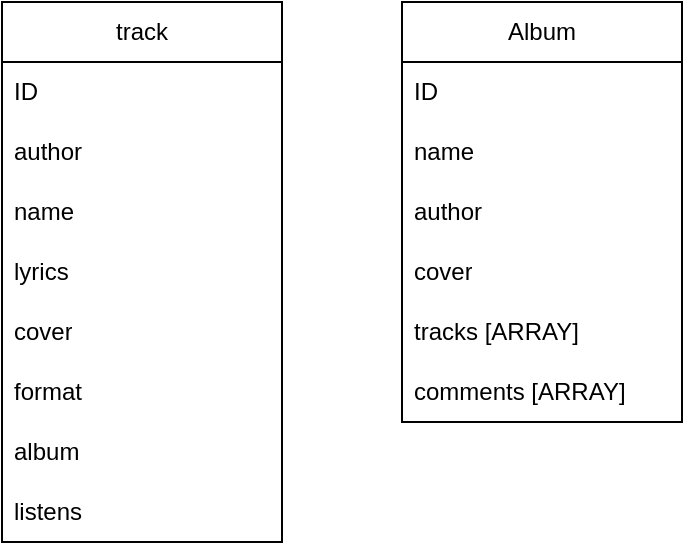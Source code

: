 <mxfile version="20.8.18" type="device"><diagram name="Страница 1" id="7rbGyOH3_XMQAQO419me"><mxGraphModel dx="880" dy="484" grid="1" gridSize="10" guides="1" tooltips="1" connect="1" arrows="1" fold="1" page="1" pageScale="1" pageWidth="827" pageHeight="1169" math="0" shadow="0"><root><mxCell id="0"/><mxCell id="1" parent="0"/><mxCell id="gIcCTwXVn5VaBc8fsnte-1" value="track" style="swimlane;fontStyle=0;childLayout=stackLayout;horizontal=1;startSize=30;horizontalStack=0;resizeParent=1;resizeParentMax=0;resizeLast=0;collapsible=1;marginBottom=0;whiteSpace=wrap;html=1;" parent="1" vertex="1"><mxGeometry x="120" y="120" width="140" height="270" as="geometry"/></mxCell><mxCell id="gIcCTwXVn5VaBc8fsnte-2" value="ID" style="text;strokeColor=none;fillColor=none;align=left;verticalAlign=middle;spacingLeft=4;spacingRight=4;overflow=hidden;points=[[0,0.5],[1,0.5]];portConstraint=eastwest;rotatable=0;whiteSpace=wrap;html=1;" parent="gIcCTwXVn5VaBc8fsnte-1" vertex="1"><mxGeometry y="30" width="140" height="30" as="geometry"/></mxCell><mxCell id="gIcCTwXVn5VaBc8fsnte-13" value="author" style="text;strokeColor=none;fillColor=none;align=left;verticalAlign=middle;spacingLeft=4;spacingRight=4;overflow=hidden;points=[[0,0.5],[1,0.5]];portConstraint=eastwest;rotatable=0;whiteSpace=wrap;html=1;" parent="gIcCTwXVn5VaBc8fsnte-1" vertex="1"><mxGeometry y="60" width="140" height="30" as="geometry"/></mxCell><mxCell id="gIcCTwXVn5VaBc8fsnte-3" value="name" style="text;strokeColor=none;fillColor=none;align=left;verticalAlign=middle;spacingLeft=4;spacingRight=4;overflow=hidden;points=[[0,0.5],[1,0.5]];portConstraint=eastwest;rotatable=0;whiteSpace=wrap;html=1;" parent="gIcCTwXVn5VaBc8fsnte-1" vertex="1"><mxGeometry y="90" width="140" height="30" as="geometry"/></mxCell><mxCell id="gIcCTwXVn5VaBc8fsnte-14" value="lyrics" style="text;strokeColor=none;fillColor=none;align=left;verticalAlign=middle;spacingLeft=4;spacingRight=4;overflow=hidden;points=[[0,0.5],[1,0.5]];portConstraint=eastwest;rotatable=0;whiteSpace=wrap;html=1;" parent="gIcCTwXVn5VaBc8fsnte-1" vertex="1"><mxGeometry y="120" width="140" height="30" as="geometry"/></mxCell><mxCell id="gIcCTwXVn5VaBc8fsnte-15" value="cover" style="text;strokeColor=none;fillColor=none;align=left;verticalAlign=middle;spacingLeft=4;spacingRight=4;overflow=hidden;points=[[0,0.5],[1,0.5]];portConstraint=eastwest;rotatable=0;whiteSpace=wrap;html=1;" parent="gIcCTwXVn5VaBc8fsnte-1" vertex="1"><mxGeometry y="150" width="140" height="30" as="geometry"/></mxCell><mxCell id="OFg3kppiZt00FnZiX4BH-1" value="format" style="text;strokeColor=none;fillColor=none;align=left;verticalAlign=middle;spacingLeft=4;spacingRight=4;overflow=hidden;points=[[0,0.5],[1,0.5]];portConstraint=eastwest;rotatable=0;whiteSpace=wrap;html=1;" parent="gIcCTwXVn5VaBc8fsnte-1" vertex="1"><mxGeometry y="180" width="140" height="30" as="geometry"/></mxCell><mxCell id="OFg3kppiZt00FnZiX4BH-2" value="album" style="text;strokeColor=none;fillColor=none;align=left;verticalAlign=middle;spacingLeft=4;spacingRight=4;overflow=hidden;points=[[0,0.5],[1,0.5]];portConstraint=eastwest;rotatable=0;whiteSpace=wrap;html=1;" parent="gIcCTwXVn5VaBc8fsnte-1" vertex="1"><mxGeometry y="210" width="140" height="30" as="geometry"/></mxCell><mxCell id="gIcCTwXVn5VaBc8fsnte-4" value="listens" style="text;strokeColor=none;fillColor=none;align=left;verticalAlign=middle;spacingLeft=4;spacingRight=4;overflow=hidden;points=[[0,0.5],[1,0.5]];portConstraint=eastwest;rotatable=0;whiteSpace=wrap;html=1;" parent="gIcCTwXVn5VaBc8fsnte-1" vertex="1"><mxGeometry y="240" width="140" height="30" as="geometry"/></mxCell><mxCell id="gIcCTwXVn5VaBc8fsnte-5" value="Album" style="swimlane;fontStyle=0;childLayout=stackLayout;horizontal=1;startSize=30;horizontalStack=0;resizeParent=1;resizeParentMax=0;resizeLast=0;collapsible=1;marginBottom=0;whiteSpace=wrap;html=1;" parent="1" vertex="1"><mxGeometry x="320" y="120" width="140" height="210" as="geometry"/></mxCell><mxCell id="gIcCTwXVn5VaBc8fsnte-6" value="ID" style="text;strokeColor=none;fillColor=none;align=left;verticalAlign=middle;spacingLeft=4;spacingRight=4;overflow=hidden;points=[[0,0.5],[1,0.5]];portConstraint=eastwest;rotatable=0;whiteSpace=wrap;html=1;" parent="gIcCTwXVn5VaBc8fsnte-5" vertex="1"><mxGeometry y="30" width="140" height="30" as="geometry"/></mxCell><mxCell id="gIcCTwXVn5VaBc8fsnte-7" value="name" style="text;strokeColor=none;fillColor=none;align=left;verticalAlign=middle;spacingLeft=4;spacingRight=4;overflow=hidden;points=[[0,0.5],[1,0.5]];portConstraint=eastwest;rotatable=0;whiteSpace=wrap;html=1;" parent="gIcCTwXVn5VaBc8fsnte-5" vertex="1"><mxGeometry y="60" width="140" height="30" as="geometry"/></mxCell><mxCell id="gIcCTwXVn5VaBc8fsnte-19" value="author" style="text;strokeColor=none;fillColor=none;align=left;verticalAlign=middle;spacingLeft=4;spacingRight=4;overflow=hidden;points=[[0,0.5],[1,0.5]];portConstraint=eastwest;rotatable=0;whiteSpace=wrap;html=1;" parent="gIcCTwXVn5VaBc8fsnte-5" vertex="1"><mxGeometry y="90" width="140" height="30" as="geometry"/></mxCell><mxCell id="gIcCTwXVn5VaBc8fsnte-21" value="cover" style="text;strokeColor=none;fillColor=none;align=left;verticalAlign=middle;spacingLeft=4;spacingRight=4;overflow=hidden;points=[[0,0.5],[1,0.5]];portConstraint=eastwest;rotatable=0;whiteSpace=wrap;html=1;" parent="gIcCTwXVn5VaBc8fsnte-5" vertex="1"><mxGeometry y="120" width="140" height="30" as="geometry"/></mxCell><mxCell id="gIcCTwXVn5VaBc8fsnte-22" value="tracks [ARRAY]" style="text;strokeColor=none;fillColor=none;align=left;verticalAlign=middle;spacingLeft=4;spacingRight=4;overflow=hidden;points=[[0,0.5],[1,0.5]];portConstraint=eastwest;rotatable=0;whiteSpace=wrap;html=1;" parent="gIcCTwXVn5VaBc8fsnte-5" vertex="1"><mxGeometry y="150" width="140" height="30" as="geometry"/></mxCell><mxCell id="gIcCTwXVn5VaBc8fsnte-8" value="comments [ARRAY]" style="text;strokeColor=none;fillColor=none;align=left;verticalAlign=middle;spacingLeft=4;spacingRight=4;overflow=hidden;points=[[0,0.5],[1,0.5]];portConstraint=eastwest;rotatable=0;whiteSpace=wrap;html=1;" parent="gIcCTwXVn5VaBc8fsnte-5" vertex="1"><mxGeometry y="180" width="140" height="30" as="geometry"/></mxCell></root></mxGraphModel></diagram></mxfile>